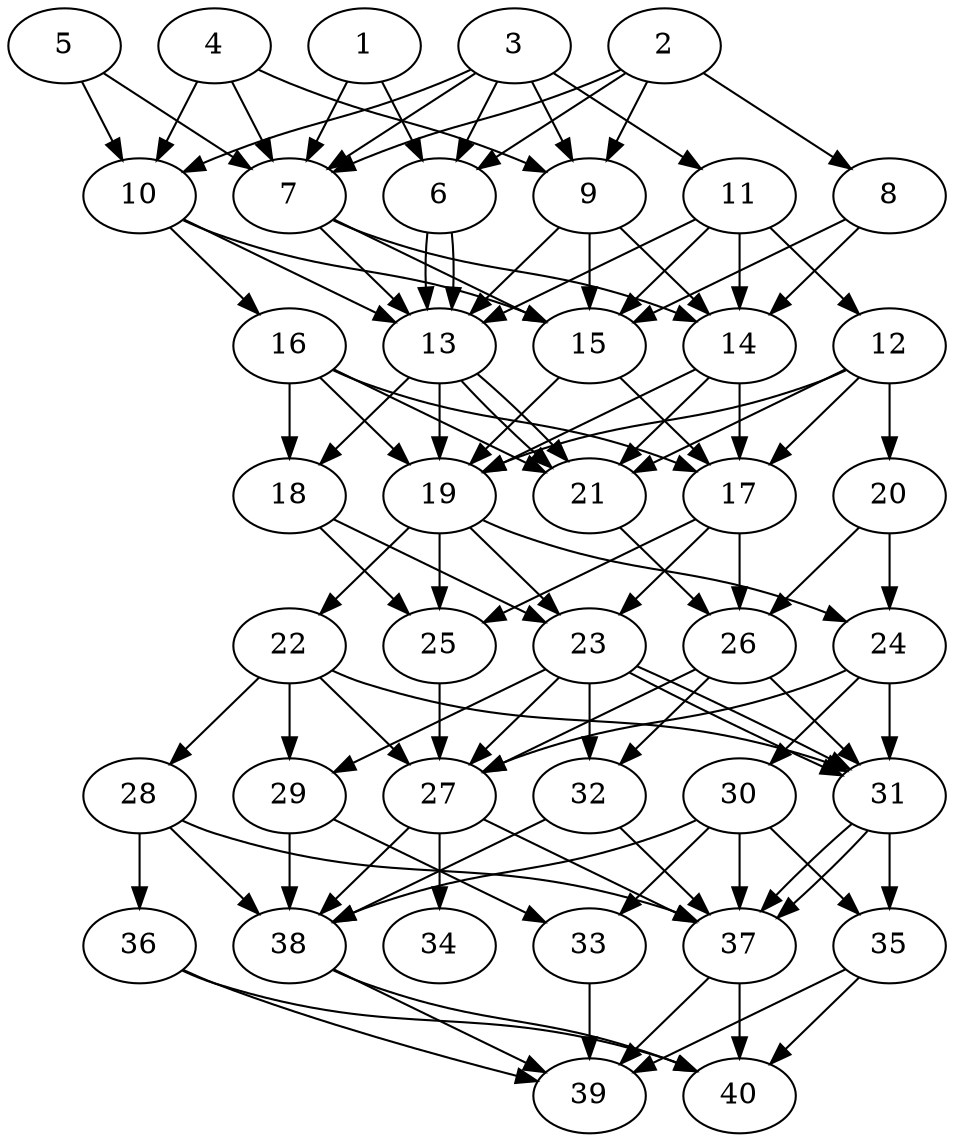 // DAG automatically generated by daggen at Thu Oct  3 14:06:50 2019
// ./daggen --dot -n 40 --ccr 0.4 --fat 0.5 --regular 0.9 --density 0.9 --mindata 5242880 --maxdata 52428800 
digraph G {
  1 [size="86256640", alpha="0.16", expect_size="34502656"] 
  1 -> 6 [size ="34502656"]
  1 -> 7 [size ="34502656"]
  2 [size="88632320", alpha="0.09", expect_size="35452928"] 
  2 -> 6 [size ="35452928"]
  2 -> 7 [size ="35452928"]
  2 -> 8 [size ="35452928"]
  2 -> 9 [size ="35452928"]
  3 [size="90040320", alpha="0.19", expect_size="36016128"] 
  3 -> 6 [size ="36016128"]
  3 -> 7 [size ="36016128"]
  3 -> 9 [size ="36016128"]
  3 -> 10 [size ="36016128"]
  3 -> 11 [size ="36016128"]
  4 [size="88015360", alpha="0.02", expect_size="35206144"] 
  4 -> 7 [size ="35206144"]
  4 -> 9 [size ="35206144"]
  4 -> 10 [size ="35206144"]
  5 [size="92359680", alpha="0.16", expect_size="36943872"] 
  5 -> 7 [size ="36943872"]
  5 -> 10 [size ="36943872"]
  6 [size="59499520", alpha="0.05", expect_size="23799808"] 
  6 -> 13 [size ="23799808"]
  6 -> 13 [size ="23799808"]
  7 [size="100277760", alpha="0.19", expect_size="40111104"] 
  7 -> 13 [size ="40111104"]
  7 -> 14 [size ="40111104"]
  7 -> 15 [size ="40111104"]
  8 [size="74621440", alpha="0.08", expect_size="29848576"] 
  8 -> 14 [size ="29848576"]
  8 -> 15 [size ="29848576"]
  9 [size="68743680", alpha="0.18", expect_size="27497472"] 
  9 -> 13 [size ="27497472"]
  9 -> 14 [size ="27497472"]
  9 -> 15 [size ="27497472"]
  10 [size="121331200", alpha="0.10", expect_size="48532480"] 
  10 -> 13 [size ="48532480"]
  10 -> 15 [size ="48532480"]
  10 -> 16 [size ="48532480"]
  11 [size="119825920", alpha="0.07", expect_size="47930368"] 
  11 -> 12 [size ="47930368"]
  11 -> 13 [size ="47930368"]
  11 -> 14 [size ="47930368"]
  11 -> 15 [size ="47930368"]
  12 [size="96215040", alpha="0.17", expect_size="38486016"] 
  12 -> 17 [size ="38486016"]
  12 -> 19 [size ="38486016"]
  12 -> 20 [size ="38486016"]
  12 -> 21 [size ="38486016"]
  13 [size="32266240", alpha="0.04", expect_size="12906496"] 
  13 -> 18 [size ="12906496"]
  13 -> 19 [size ="12906496"]
  13 -> 21 [size ="12906496"]
  13 -> 21 [size ="12906496"]
  14 [size="26135040", alpha="0.17", expect_size="10454016"] 
  14 -> 17 [size ="10454016"]
  14 -> 19 [size ="10454016"]
  14 -> 21 [size ="10454016"]
  15 [size="40716800", alpha="0.10", expect_size="16286720"] 
  15 -> 17 [size ="16286720"]
  15 -> 19 [size ="16286720"]
  16 [size="17431040", alpha="0.07", expect_size="6972416"] 
  16 -> 17 [size ="6972416"]
  16 -> 18 [size ="6972416"]
  16 -> 19 [size ="6972416"]
  16 -> 21 [size ="6972416"]
  17 [size="48780800", alpha="0.20", expect_size="19512320"] 
  17 -> 23 [size ="19512320"]
  17 -> 25 [size ="19512320"]
  17 -> 26 [size ="19512320"]
  18 [size="41103360", alpha="0.11", expect_size="16441344"] 
  18 -> 23 [size ="16441344"]
  18 -> 25 [size ="16441344"]
  19 [size="90347520", alpha="0.12", expect_size="36139008"] 
  19 -> 22 [size ="36139008"]
  19 -> 23 [size ="36139008"]
  19 -> 24 [size ="36139008"]
  19 -> 25 [size ="36139008"]
  20 [size="78876160", alpha="0.07", expect_size="31550464"] 
  20 -> 24 [size ="31550464"]
  20 -> 26 [size ="31550464"]
  21 [size="18444800", alpha="0.16", expect_size="7377920"] 
  21 -> 26 [size ="7377920"]
  22 [size="61644800", alpha="0.17", expect_size="24657920"] 
  22 -> 27 [size ="24657920"]
  22 -> 28 [size ="24657920"]
  22 -> 29 [size ="24657920"]
  22 -> 31 [size ="24657920"]
  23 [size="46602240", alpha="0.11", expect_size="18640896"] 
  23 -> 27 [size ="18640896"]
  23 -> 29 [size ="18640896"]
  23 -> 31 [size ="18640896"]
  23 -> 31 [size ="18640896"]
  23 -> 32 [size ="18640896"]
  24 [size="69304320", alpha="0.18", expect_size="27721728"] 
  24 -> 27 [size ="27721728"]
  24 -> 30 [size ="27721728"]
  24 -> 31 [size ="27721728"]
  25 [size="54474240", alpha="0.18", expect_size="21789696"] 
  25 -> 27 [size ="21789696"]
  26 [size="113589760", alpha="0.06", expect_size="45435904"] 
  26 -> 27 [size ="45435904"]
  26 -> 31 [size ="45435904"]
  26 -> 32 [size ="45435904"]
  27 [size="36920320", alpha="0.09", expect_size="14768128"] 
  27 -> 34 [size ="14768128"]
  27 -> 37 [size ="14768128"]
  27 -> 38 [size ="14768128"]
  28 [size="36490240", alpha="0.02", expect_size="14596096"] 
  28 -> 36 [size ="14596096"]
  28 -> 37 [size ="14596096"]
  28 -> 38 [size ="14596096"]
  29 [size="103767040", alpha="0.05", expect_size="41506816"] 
  29 -> 33 [size ="41506816"]
  29 -> 38 [size ="41506816"]
  30 [size="53729280", alpha="0.06", expect_size="21491712"] 
  30 -> 33 [size ="21491712"]
  30 -> 35 [size ="21491712"]
  30 -> 37 [size ="21491712"]
  30 -> 38 [size ="21491712"]
  31 [size="97231360", alpha="0.05", expect_size="38892544"] 
  31 -> 35 [size ="38892544"]
  31 -> 37 [size ="38892544"]
  31 -> 37 [size ="38892544"]
  32 [size="71498240", alpha="0.19", expect_size="28599296"] 
  32 -> 37 [size ="28599296"]
  32 -> 38 [size ="28599296"]
  33 [size="52052480", alpha="0.15", expect_size="20820992"] 
  33 -> 39 [size ="20820992"]
  34 [size="115829760", alpha="0.14", expect_size="46331904"] 
  35 [size="101811200", alpha="0.17", expect_size="40724480"] 
  35 -> 39 [size ="40724480"]
  35 -> 40 [size ="40724480"]
  36 [size="89246720", alpha="0.01", expect_size="35698688"] 
  36 -> 39 [size ="35698688"]
  36 -> 40 [size ="35698688"]
  37 [size="124533760", alpha="0.12", expect_size="49813504"] 
  37 -> 39 [size ="49813504"]
  37 -> 40 [size ="49813504"]
  38 [size="58908160", alpha="0.07", expect_size="23563264"] 
  38 -> 39 [size ="23563264"]
  38 -> 40 [size ="23563264"]
  39 [size="71856640", alpha="0.15", expect_size="28742656"] 
  40 [size="101045760", alpha="0.14", expect_size="40418304"] 
}
